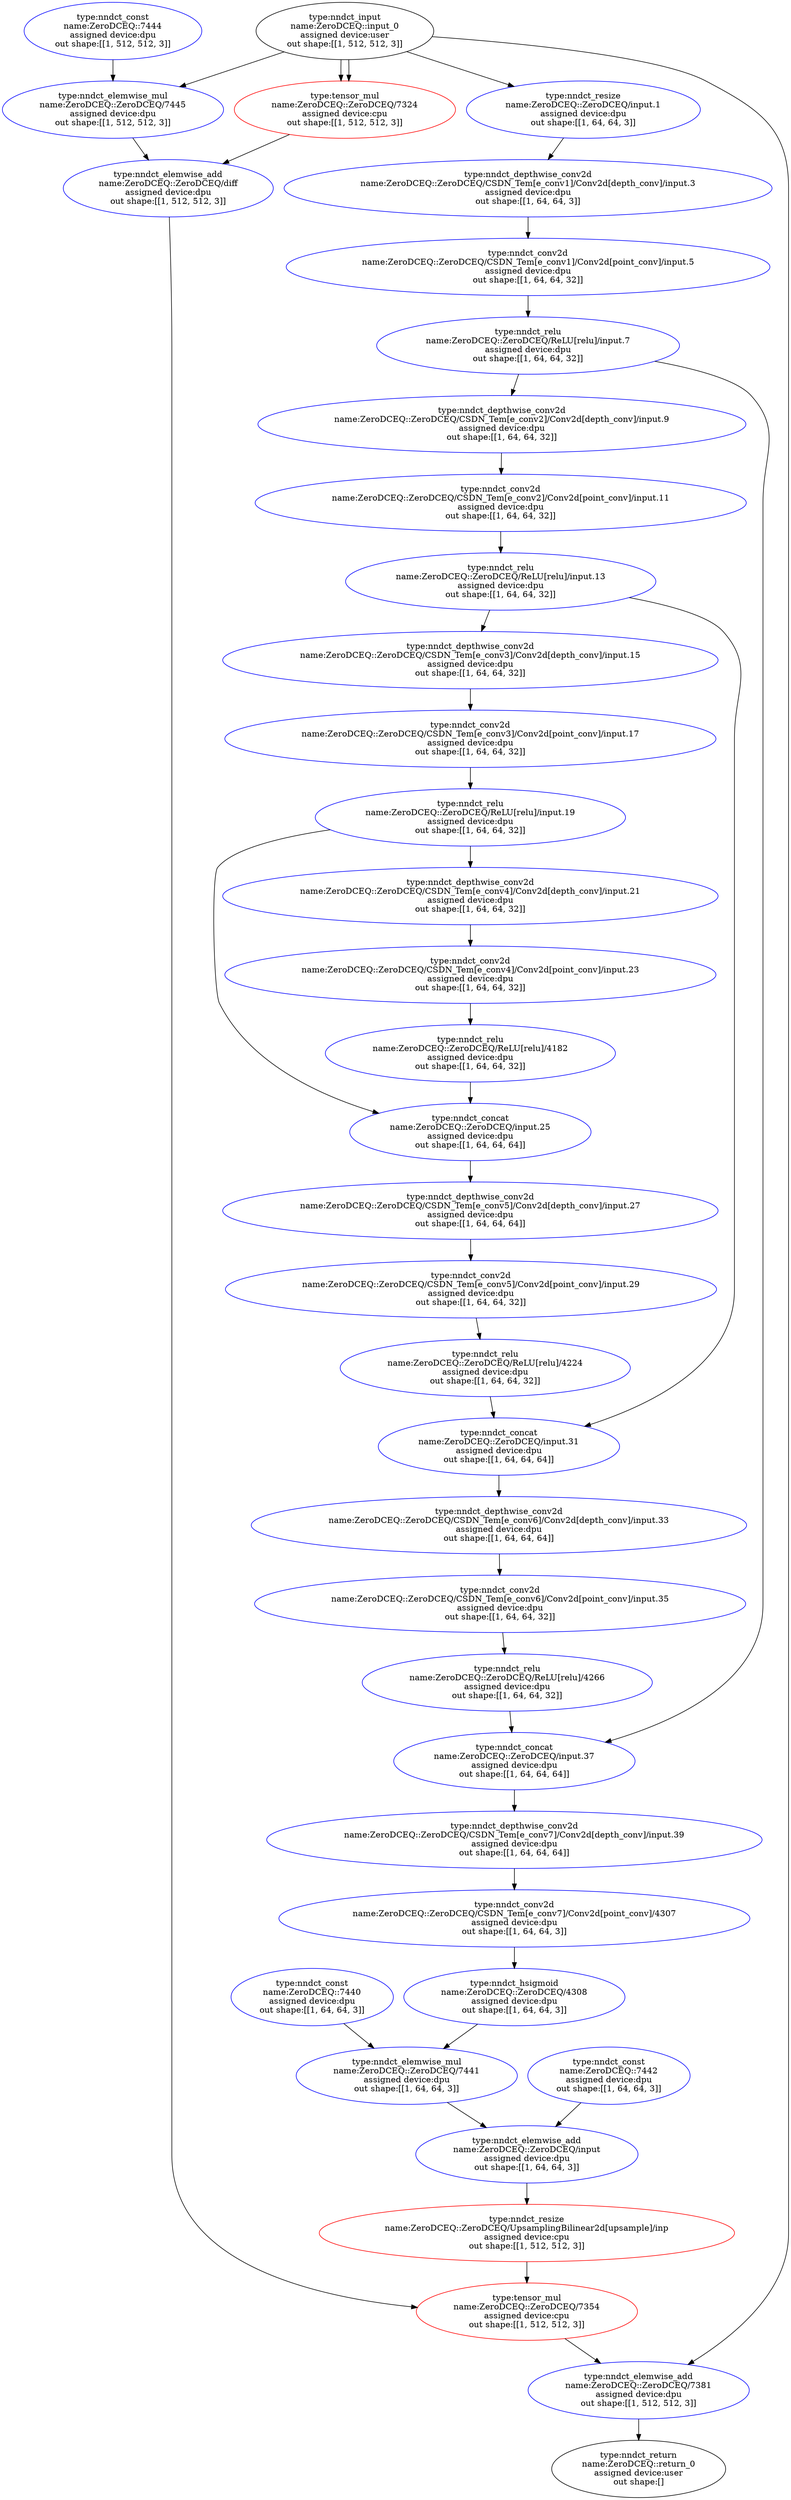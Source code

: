 digraph ZeroDCEQ {
	7440 [label="type:nndct_const
name:ZeroDCEQ::7440
assigned device:dpu
out shape:[[1, 64, 64, 3]]" color=blue]
	7444 [label="type:nndct_const
name:ZeroDCEQ::7444
assigned device:dpu
out shape:[[1, 512, 512, 3]]" color=blue]
	7442 [label="type:nndct_const
name:ZeroDCEQ::7442
assigned device:dpu
out shape:[[1, 64, 64, 3]]" color=blue]
	input_0 [label="type:nndct_input
name:ZeroDCEQ::input_0
assigned device:user
out shape:[[1, 512, 512, 3]]" color=black]
	"ZeroDCEQ/input.1" [label="type:nndct_resize
name:ZeroDCEQ::ZeroDCEQ/input.1
assigned device:dpu
out shape:[[1, 64, 64, 3]]" color=blue]
	"ZeroDCEQ/CSDN_Tem[e_conv1]/Conv2d[depth_conv]/input.3" [label="type:nndct_depthwise_conv2d
name:ZeroDCEQ::ZeroDCEQ/CSDN_Tem[e_conv1]/Conv2d[depth_conv]/input.3
assigned device:dpu
out shape:[[1, 64, 64, 3]]" color=blue]
	"ZeroDCEQ/CSDN_Tem[e_conv1]/Conv2d[point_conv]/input.5" [label="type:nndct_conv2d
name:ZeroDCEQ::ZeroDCEQ/CSDN_Tem[e_conv1]/Conv2d[point_conv]/input.5
assigned device:dpu
out shape:[[1, 64, 64, 32]]" color=blue]
	"ZeroDCEQ/ReLU[relu]/input.7" [label="type:nndct_relu
name:ZeroDCEQ::ZeroDCEQ/ReLU[relu]/input.7
assigned device:dpu
out shape:[[1, 64, 64, 32]]" color=blue]
	"ZeroDCEQ/CSDN_Tem[e_conv2]/Conv2d[depth_conv]/input.9" [label="type:nndct_depthwise_conv2d
name:ZeroDCEQ::ZeroDCEQ/CSDN_Tem[e_conv2]/Conv2d[depth_conv]/input.9
assigned device:dpu
out shape:[[1, 64, 64, 32]]" color=blue]
	"ZeroDCEQ/CSDN_Tem[e_conv2]/Conv2d[point_conv]/input.11" [label="type:nndct_conv2d
name:ZeroDCEQ::ZeroDCEQ/CSDN_Tem[e_conv2]/Conv2d[point_conv]/input.11
assigned device:dpu
out shape:[[1, 64, 64, 32]]" color=blue]
	"ZeroDCEQ/ReLU[relu]/input.13" [label="type:nndct_relu
name:ZeroDCEQ::ZeroDCEQ/ReLU[relu]/input.13
assigned device:dpu
out shape:[[1, 64, 64, 32]]" color=blue]
	"ZeroDCEQ/CSDN_Tem[e_conv3]/Conv2d[depth_conv]/input.15" [label="type:nndct_depthwise_conv2d
name:ZeroDCEQ::ZeroDCEQ/CSDN_Tem[e_conv3]/Conv2d[depth_conv]/input.15
assigned device:dpu
out shape:[[1, 64, 64, 32]]" color=blue]
	"ZeroDCEQ/CSDN_Tem[e_conv3]/Conv2d[point_conv]/input.17" [label="type:nndct_conv2d
name:ZeroDCEQ::ZeroDCEQ/CSDN_Tem[e_conv3]/Conv2d[point_conv]/input.17
assigned device:dpu
out shape:[[1, 64, 64, 32]]" color=blue]
	"ZeroDCEQ/ReLU[relu]/input.19" [label="type:nndct_relu
name:ZeroDCEQ::ZeroDCEQ/ReLU[relu]/input.19
assigned device:dpu
out shape:[[1, 64, 64, 32]]" color=blue]
	"ZeroDCEQ/CSDN_Tem[e_conv4]/Conv2d[depth_conv]/input.21" [label="type:nndct_depthwise_conv2d
name:ZeroDCEQ::ZeroDCEQ/CSDN_Tem[e_conv4]/Conv2d[depth_conv]/input.21
assigned device:dpu
out shape:[[1, 64, 64, 32]]" color=blue]
	"ZeroDCEQ/CSDN_Tem[e_conv4]/Conv2d[point_conv]/input.23" [label="type:nndct_conv2d
name:ZeroDCEQ::ZeroDCEQ/CSDN_Tem[e_conv4]/Conv2d[point_conv]/input.23
assigned device:dpu
out shape:[[1, 64, 64, 32]]" color=blue]
	"ZeroDCEQ/ReLU[relu]/4182" [label="type:nndct_relu
name:ZeroDCEQ::ZeroDCEQ/ReLU[relu]/4182
assigned device:dpu
out shape:[[1, 64, 64, 32]]" color=blue]
	"ZeroDCEQ/input.25" [label="type:nndct_concat
name:ZeroDCEQ::ZeroDCEQ/input.25
assigned device:dpu
out shape:[[1, 64, 64, 64]]" color=blue]
	"ZeroDCEQ/CSDN_Tem[e_conv5]/Conv2d[depth_conv]/input.27" [label="type:nndct_depthwise_conv2d
name:ZeroDCEQ::ZeroDCEQ/CSDN_Tem[e_conv5]/Conv2d[depth_conv]/input.27
assigned device:dpu
out shape:[[1, 64, 64, 64]]" color=blue]
	"ZeroDCEQ/CSDN_Tem[e_conv5]/Conv2d[point_conv]/input.29" [label="type:nndct_conv2d
name:ZeroDCEQ::ZeroDCEQ/CSDN_Tem[e_conv5]/Conv2d[point_conv]/input.29
assigned device:dpu
out shape:[[1, 64, 64, 32]]" color=blue]
	"ZeroDCEQ/ReLU[relu]/4224" [label="type:nndct_relu
name:ZeroDCEQ::ZeroDCEQ/ReLU[relu]/4224
assigned device:dpu
out shape:[[1, 64, 64, 32]]" color=blue]
	"ZeroDCEQ/input.31" [label="type:nndct_concat
name:ZeroDCEQ::ZeroDCEQ/input.31
assigned device:dpu
out shape:[[1, 64, 64, 64]]" color=blue]
	"ZeroDCEQ/CSDN_Tem[e_conv6]/Conv2d[depth_conv]/input.33" [label="type:nndct_depthwise_conv2d
name:ZeroDCEQ::ZeroDCEQ/CSDN_Tem[e_conv6]/Conv2d[depth_conv]/input.33
assigned device:dpu
out shape:[[1, 64, 64, 64]]" color=blue]
	"ZeroDCEQ/CSDN_Tem[e_conv6]/Conv2d[point_conv]/input.35" [label="type:nndct_conv2d
name:ZeroDCEQ::ZeroDCEQ/CSDN_Tem[e_conv6]/Conv2d[point_conv]/input.35
assigned device:dpu
out shape:[[1, 64, 64, 32]]" color=blue]
	"ZeroDCEQ/ReLU[relu]/4266" [label="type:nndct_relu
name:ZeroDCEQ::ZeroDCEQ/ReLU[relu]/4266
assigned device:dpu
out shape:[[1, 64, 64, 32]]" color=blue]
	"ZeroDCEQ/input.37" [label="type:nndct_concat
name:ZeroDCEQ::ZeroDCEQ/input.37
assigned device:dpu
out shape:[[1, 64, 64, 64]]" color=blue]
	"ZeroDCEQ/CSDN_Tem[e_conv7]/Conv2d[depth_conv]/input.39" [label="type:nndct_depthwise_conv2d
name:ZeroDCEQ::ZeroDCEQ/CSDN_Tem[e_conv7]/Conv2d[depth_conv]/input.39
assigned device:dpu
out shape:[[1, 64, 64, 64]]" color=blue]
	"ZeroDCEQ/CSDN_Tem[e_conv7]/Conv2d[point_conv]/4307" [label="type:nndct_conv2d
name:ZeroDCEQ::ZeroDCEQ/CSDN_Tem[e_conv7]/Conv2d[point_conv]/4307
assigned device:dpu
out shape:[[1, 64, 64, 3]]" color=blue]
	"ZeroDCEQ/4308" [label="type:nndct_hsigmoid
name:ZeroDCEQ::ZeroDCEQ/4308
assigned device:dpu
out shape:[[1, 64, 64, 3]]" color=blue]
	"ZeroDCEQ/7441" [label="type:nndct_elemwise_mul
name:ZeroDCEQ::ZeroDCEQ/7441
assigned device:dpu
out shape:[[1, 64, 64, 3]]" color=blue]
	"ZeroDCEQ/input" [label="type:nndct_elemwise_add
name:ZeroDCEQ::ZeroDCEQ/input
assigned device:dpu
out shape:[[1, 64, 64, 3]]" color=blue]
	"ZeroDCEQ/UpsamplingBilinear2d[upsample]/inp" [label="type:nndct_resize
name:ZeroDCEQ::ZeroDCEQ/UpsamplingBilinear2d[upsample]/inp
assigned device:cpu
out shape:[[1, 512, 512, 3]]" color=red]
	"ZeroDCEQ/7324" [label="type:tensor_mul
name:ZeroDCEQ::ZeroDCEQ/7324
assigned device:cpu
out shape:[[1, 512, 512, 3]]" color=red]
	"ZeroDCEQ/7445" [label="type:nndct_elemwise_mul
name:ZeroDCEQ::ZeroDCEQ/7445
assigned device:dpu
out shape:[[1, 512, 512, 3]]" color=blue]
	"ZeroDCEQ/diff" [label="type:nndct_elemwise_add
name:ZeroDCEQ::ZeroDCEQ/diff
assigned device:dpu
out shape:[[1, 512, 512, 3]]" color=blue]
	"ZeroDCEQ/7354" [label="type:tensor_mul
name:ZeroDCEQ::ZeroDCEQ/7354
assigned device:cpu
out shape:[[1, 512, 512, 3]]" color=red]
	"ZeroDCEQ/7381" [label="type:nndct_elemwise_add
name:ZeroDCEQ::ZeroDCEQ/7381
assigned device:dpu
out shape:[[1, 512, 512, 3]]" color=blue]
	return_0 [label="type:nndct_return
name:ZeroDCEQ::return_0
assigned device:user
out shape:[]" color=black]
	7440 -> "ZeroDCEQ/7441"
	7444 -> "ZeroDCEQ/7445"
	7442 -> "ZeroDCEQ/input"
	input_0 -> "ZeroDCEQ/input.1"
	input_0 -> "ZeroDCEQ/7324"
	input_0 -> "ZeroDCEQ/7324"
	input_0 -> "ZeroDCEQ/7445"
	input_0 -> "ZeroDCEQ/7381"
	"ZeroDCEQ/input.1" -> "ZeroDCEQ/CSDN_Tem[e_conv1]/Conv2d[depth_conv]/input.3"
	"ZeroDCEQ/CSDN_Tem[e_conv1]/Conv2d[depth_conv]/input.3" -> "ZeroDCEQ/CSDN_Tem[e_conv1]/Conv2d[point_conv]/input.5"
	"ZeroDCEQ/CSDN_Tem[e_conv1]/Conv2d[point_conv]/input.5" -> "ZeroDCEQ/ReLU[relu]/input.7"
	"ZeroDCEQ/ReLU[relu]/input.7" -> "ZeroDCEQ/CSDN_Tem[e_conv2]/Conv2d[depth_conv]/input.9"
	"ZeroDCEQ/ReLU[relu]/input.7" -> "ZeroDCEQ/input.37"
	"ZeroDCEQ/CSDN_Tem[e_conv2]/Conv2d[depth_conv]/input.9" -> "ZeroDCEQ/CSDN_Tem[e_conv2]/Conv2d[point_conv]/input.11"
	"ZeroDCEQ/CSDN_Tem[e_conv2]/Conv2d[point_conv]/input.11" -> "ZeroDCEQ/ReLU[relu]/input.13"
	"ZeroDCEQ/ReLU[relu]/input.13" -> "ZeroDCEQ/CSDN_Tem[e_conv3]/Conv2d[depth_conv]/input.15"
	"ZeroDCEQ/ReLU[relu]/input.13" -> "ZeroDCEQ/input.31"
	"ZeroDCEQ/CSDN_Tem[e_conv3]/Conv2d[depth_conv]/input.15" -> "ZeroDCEQ/CSDN_Tem[e_conv3]/Conv2d[point_conv]/input.17"
	"ZeroDCEQ/CSDN_Tem[e_conv3]/Conv2d[point_conv]/input.17" -> "ZeroDCEQ/ReLU[relu]/input.19"
	"ZeroDCEQ/ReLU[relu]/input.19" -> "ZeroDCEQ/CSDN_Tem[e_conv4]/Conv2d[depth_conv]/input.21"
	"ZeroDCEQ/ReLU[relu]/input.19" -> "ZeroDCEQ/input.25"
	"ZeroDCEQ/CSDN_Tem[e_conv4]/Conv2d[depth_conv]/input.21" -> "ZeroDCEQ/CSDN_Tem[e_conv4]/Conv2d[point_conv]/input.23"
	"ZeroDCEQ/CSDN_Tem[e_conv4]/Conv2d[point_conv]/input.23" -> "ZeroDCEQ/ReLU[relu]/4182"
	"ZeroDCEQ/ReLU[relu]/4182" -> "ZeroDCEQ/input.25"
	"ZeroDCEQ/input.25" -> "ZeroDCEQ/CSDN_Tem[e_conv5]/Conv2d[depth_conv]/input.27"
	"ZeroDCEQ/CSDN_Tem[e_conv5]/Conv2d[depth_conv]/input.27" -> "ZeroDCEQ/CSDN_Tem[e_conv5]/Conv2d[point_conv]/input.29"
	"ZeroDCEQ/CSDN_Tem[e_conv5]/Conv2d[point_conv]/input.29" -> "ZeroDCEQ/ReLU[relu]/4224"
	"ZeroDCEQ/ReLU[relu]/4224" -> "ZeroDCEQ/input.31"
	"ZeroDCEQ/input.31" -> "ZeroDCEQ/CSDN_Tem[e_conv6]/Conv2d[depth_conv]/input.33"
	"ZeroDCEQ/CSDN_Tem[e_conv6]/Conv2d[depth_conv]/input.33" -> "ZeroDCEQ/CSDN_Tem[e_conv6]/Conv2d[point_conv]/input.35"
	"ZeroDCEQ/CSDN_Tem[e_conv6]/Conv2d[point_conv]/input.35" -> "ZeroDCEQ/ReLU[relu]/4266"
	"ZeroDCEQ/ReLU[relu]/4266" -> "ZeroDCEQ/input.37"
	"ZeroDCEQ/input.37" -> "ZeroDCEQ/CSDN_Tem[e_conv7]/Conv2d[depth_conv]/input.39"
	"ZeroDCEQ/CSDN_Tem[e_conv7]/Conv2d[depth_conv]/input.39" -> "ZeroDCEQ/CSDN_Tem[e_conv7]/Conv2d[point_conv]/4307"
	"ZeroDCEQ/CSDN_Tem[e_conv7]/Conv2d[point_conv]/4307" -> "ZeroDCEQ/4308"
	"ZeroDCEQ/4308" -> "ZeroDCEQ/7441"
	"ZeroDCEQ/7441" -> "ZeroDCEQ/input"
	"ZeroDCEQ/input" -> "ZeroDCEQ/UpsamplingBilinear2d[upsample]/inp"
	"ZeroDCEQ/UpsamplingBilinear2d[upsample]/inp" -> "ZeroDCEQ/7354"
	"ZeroDCEQ/7324" -> "ZeroDCEQ/diff"
	"ZeroDCEQ/7445" -> "ZeroDCEQ/diff"
	"ZeroDCEQ/diff" -> "ZeroDCEQ/7354"
	"ZeroDCEQ/7354" -> "ZeroDCEQ/7381"
	"ZeroDCEQ/7381" -> return_0
}
